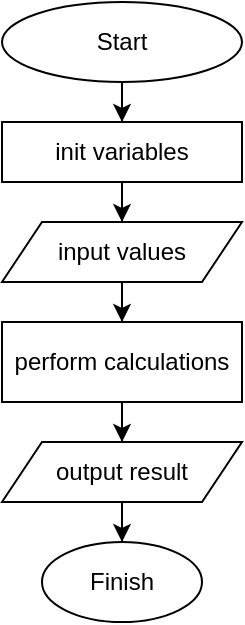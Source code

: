 <mxfile version="24.7.17">
  <diagram id="C5RBs43oDa-KdzZeNtuy" name="Page-1">
    <mxGraphModel dx="1248" dy="592" grid="1" gridSize="10" guides="1" tooltips="1" connect="1" arrows="1" fold="1" page="1" pageScale="1" pageWidth="827" pageHeight="1169" math="0" shadow="0">
      <root>
        <mxCell id="WIyWlLk6GJQsqaUBKTNV-0" />
        <mxCell id="WIyWlLk6GJQsqaUBKTNV-1" parent="WIyWlLk6GJQsqaUBKTNV-0" />
        <mxCell id="UmMhCr1IcfoAzwD78b4D-2" value="" style="edgeStyle=orthogonalEdgeStyle;rounded=0;orthogonalLoop=1;jettySize=auto;html=1;" edge="1" parent="WIyWlLk6GJQsqaUBKTNV-1" source="UmMhCr1IcfoAzwD78b4D-0" target="UmMhCr1IcfoAzwD78b4D-1">
          <mxGeometry relative="1" as="geometry" />
        </mxCell>
        <mxCell id="UmMhCr1IcfoAzwD78b4D-0" value="Start" style="ellipse;whiteSpace=wrap;html=1;" vertex="1" parent="WIyWlLk6GJQsqaUBKTNV-1">
          <mxGeometry x="354" y="20" width="120" height="40" as="geometry" />
        </mxCell>
        <mxCell id="UmMhCr1IcfoAzwD78b4D-4" value="" style="edgeStyle=orthogonalEdgeStyle;rounded=0;orthogonalLoop=1;jettySize=auto;html=1;" edge="1" parent="WIyWlLk6GJQsqaUBKTNV-1" source="UmMhCr1IcfoAzwD78b4D-1" target="UmMhCr1IcfoAzwD78b4D-3">
          <mxGeometry relative="1" as="geometry" />
        </mxCell>
        <mxCell id="UmMhCr1IcfoAzwD78b4D-1" value="init variables" style="whiteSpace=wrap;html=1;" vertex="1" parent="WIyWlLk6GJQsqaUBKTNV-1">
          <mxGeometry x="354" y="80" width="120" height="30" as="geometry" />
        </mxCell>
        <mxCell id="UmMhCr1IcfoAzwD78b4D-6" value="" style="edgeStyle=orthogonalEdgeStyle;rounded=0;orthogonalLoop=1;jettySize=auto;html=1;" edge="1" parent="WIyWlLk6GJQsqaUBKTNV-1" source="UmMhCr1IcfoAzwD78b4D-3" target="UmMhCr1IcfoAzwD78b4D-5">
          <mxGeometry relative="1" as="geometry" />
        </mxCell>
        <mxCell id="UmMhCr1IcfoAzwD78b4D-3" value="input values" style="shape=parallelogram;perimeter=parallelogramPerimeter;whiteSpace=wrap;html=1;fixedSize=1;" vertex="1" parent="WIyWlLk6GJQsqaUBKTNV-1">
          <mxGeometry x="354" y="130" width="120" height="30" as="geometry" />
        </mxCell>
        <mxCell id="UmMhCr1IcfoAzwD78b4D-8" value="" style="edgeStyle=orthogonalEdgeStyle;rounded=0;orthogonalLoop=1;jettySize=auto;html=1;" edge="1" parent="WIyWlLk6GJQsqaUBKTNV-1" source="UmMhCr1IcfoAzwD78b4D-5" target="UmMhCr1IcfoAzwD78b4D-7">
          <mxGeometry relative="1" as="geometry" />
        </mxCell>
        <mxCell id="UmMhCr1IcfoAzwD78b4D-5" value="perform calculations" style="whiteSpace=wrap;html=1;" vertex="1" parent="WIyWlLk6GJQsqaUBKTNV-1">
          <mxGeometry x="354" y="180" width="120" height="40" as="geometry" />
        </mxCell>
        <mxCell id="UmMhCr1IcfoAzwD78b4D-10" value="" style="edgeStyle=orthogonalEdgeStyle;rounded=0;orthogonalLoop=1;jettySize=auto;html=1;" edge="1" parent="WIyWlLk6GJQsqaUBKTNV-1" source="UmMhCr1IcfoAzwD78b4D-7" target="UmMhCr1IcfoAzwD78b4D-9">
          <mxGeometry relative="1" as="geometry" />
        </mxCell>
        <mxCell id="UmMhCr1IcfoAzwD78b4D-7" value="output result" style="shape=parallelogram;perimeter=parallelogramPerimeter;whiteSpace=wrap;html=1;fixedSize=1;" vertex="1" parent="WIyWlLk6GJQsqaUBKTNV-1">
          <mxGeometry x="354" y="240" width="120" height="30" as="geometry" />
        </mxCell>
        <mxCell id="UmMhCr1IcfoAzwD78b4D-9" value="Finish" style="ellipse;whiteSpace=wrap;html=1;" vertex="1" parent="WIyWlLk6GJQsqaUBKTNV-1">
          <mxGeometry x="374" y="290" width="80" height="40" as="geometry" />
        </mxCell>
      </root>
    </mxGraphModel>
  </diagram>
</mxfile>
